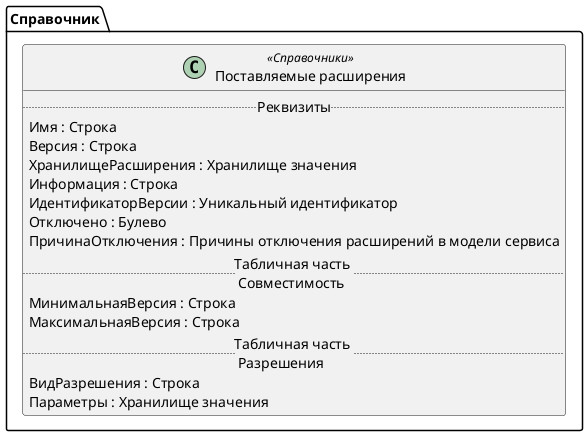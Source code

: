 ﻿@startuml ПоставляемыеРасширения
'!include templates.wsd
'..\include templates.wsd
class Справочник.ПоставляемыеРасширения as "Поставляемые расширения" <<Справочники>>
{
..Реквизиты..
Имя : Строка
Версия : Строка
ХранилищеРасширения : Хранилище значения
Информация : Строка
ИдентификаторВерсии : Уникальный идентификатор
Отключено : Булево
ПричинаОтключения : Причины отключения расширений в модели сервиса
..Табличная часть \n Совместимость..
МинимальнаяВерсия : Строка
МаксимальнаяВерсия : Строка
..Табличная часть \n Разрешения..
ВидРазрешения : Строка
Параметры : Хранилище значения
}
@enduml
